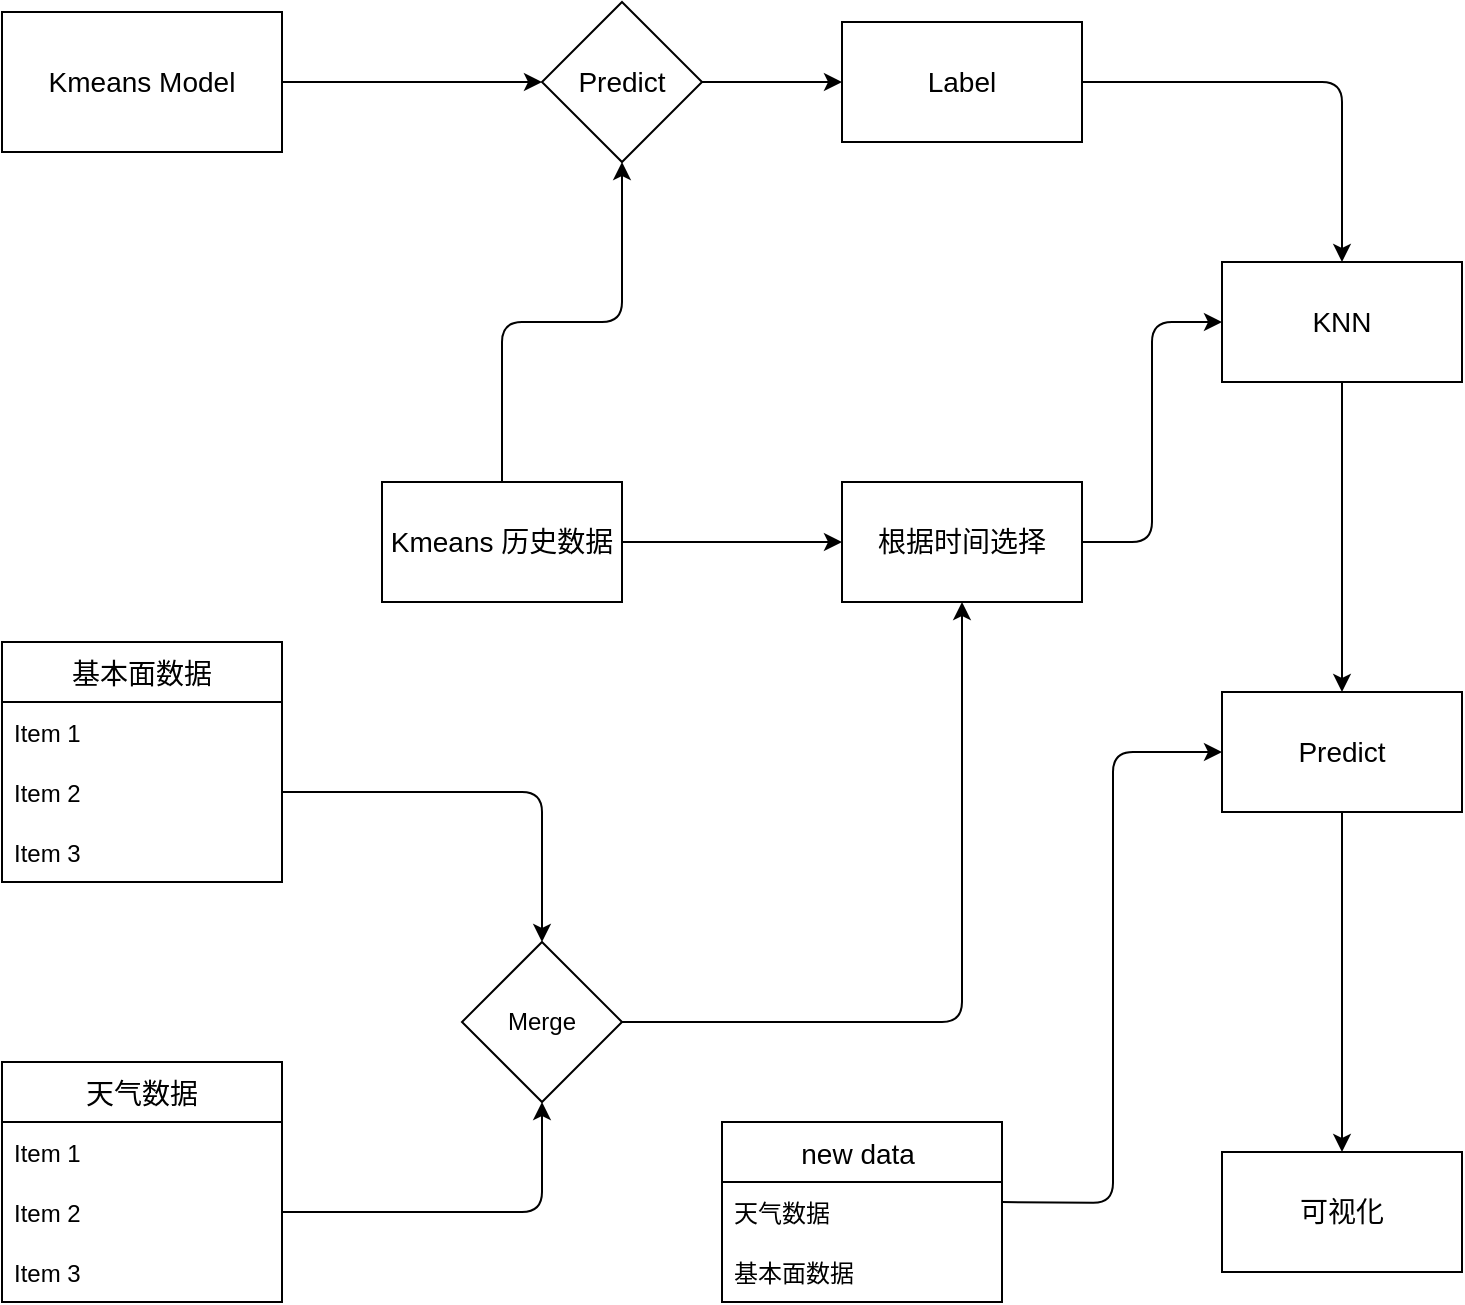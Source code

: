 <mxfile version="16.5.6" type="device"><diagram id="-1ivZ3i1Y8UKcGpYD4Ei" name="第 1 页"><mxGraphModel dx="1550" dy="867" grid="1" gridSize="10" guides="1" tooltips="1" connect="1" arrows="1" fold="1" page="1" pageScale="1" pageWidth="827" pageHeight="1169" math="0" shadow="0"><root><mxCell id="0"/><mxCell id="1" parent="0"/><mxCell id="26" style="edgeStyle=orthogonalEdgeStyle;html=1;entryX=0;entryY=0.5;entryDx=0;entryDy=0;" parent="1" source="2" target="25" edge="1"><mxGeometry relative="1" as="geometry"/></mxCell><mxCell id="2" value="&lt;font style=&quot;font-size: 14px&quot;&gt;Kmeans Model&lt;/font&gt;" style="rounded=0;whiteSpace=wrap;html=1;" parent="1" vertex="1"><mxGeometry x="49" y="275" width="140" height="70" as="geometry"/></mxCell><mxCell id="6" value="基本面数据" style="swimlane;fontStyle=0;childLayout=stackLayout;horizontal=1;startSize=30;horizontalStack=0;resizeParent=1;resizeParentMax=0;resizeLast=0;collapsible=1;marginBottom=0;fontSize=14;" parent="1" vertex="1"><mxGeometry x="49" y="590" width="140" height="120" as="geometry"><mxRectangle x="40" y="560" width="90" height="30" as="alternateBounds"/></mxGeometry></mxCell><mxCell id="7" value="Item 1" style="text;strokeColor=none;fillColor=none;align=left;verticalAlign=middle;spacingLeft=4;spacingRight=4;overflow=hidden;points=[[0,0.5],[1,0.5]];portConstraint=eastwest;rotatable=0;" parent="6" vertex="1"><mxGeometry y="30" width="140" height="30" as="geometry"/></mxCell><mxCell id="8" value="Item 2" style="text;strokeColor=none;fillColor=none;align=left;verticalAlign=middle;spacingLeft=4;spacingRight=4;overflow=hidden;points=[[0,0.5],[1,0.5]];portConstraint=eastwest;rotatable=0;" parent="6" vertex="1"><mxGeometry y="60" width="140" height="30" as="geometry"/></mxCell><mxCell id="9" value="Item 3" style="text;strokeColor=none;fillColor=none;align=left;verticalAlign=middle;spacingLeft=4;spacingRight=4;overflow=hidden;points=[[0,0.5],[1,0.5]];portConstraint=eastwest;rotatable=0;" parent="6" vertex="1"><mxGeometry y="90" width="140" height="30" as="geometry"/></mxCell><mxCell id="10" value="天气数据" style="swimlane;fontStyle=0;childLayout=stackLayout;horizontal=1;startSize=30;horizontalStack=0;resizeParent=1;resizeParentMax=0;resizeLast=0;collapsible=1;marginBottom=0;fontSize=14;" parent="1" vertex="1"><mxGeometry x="49" y="800" width="140" height="120" as="geometry"><mxRectangle x="40" y="770" width="80" height="30" as="alternateBounds"/></mxGeometry></mxCell><mxCell id="11" value="Item 1" style="text;strokeColor=none;fillColor=none;align=left;verticalAlign=middle;spacingLeft=4;spacingRight=4;overflow=hidden;points=[[0,0.5],[1,0.5]];portConstraint=eastwest;rotatable=0;" parent="10" vertex="1"><mxGeometry y="30" width="140" height="30" as="geometry"/></mxCell><mxCell id="12" value="Item 2" style="text;strokeColor=none;fillColor=none;align=left;verticalAlign=middle;spacingLeft=4;spacingRight=4;overflow=hidden;points=[[0,0.5],[1,0.5]];portConstraint=eastwest;rotatable=0;" parent="10" vertex="1"><mxGeometry y="60" width="140" height="30" as="geometry"/></mxCell><mxCell id="13" value="Item 3" style="text;strokeColor=none;fillColor=none;align=left;verticalAlign=middle;spacingLeft=4;spacingRight=4;overflow=hidden;points=[[0,0.5],[1,0.5]];portConstraint=eastwest;rotatable=0;" parent="10" vertex="1"><mxGeometry y="90" width="140" height="30" as="geometry"/></mxCell><mxCell id="33" style="edgeStyle=orthogonalEdgeStyle;html=1;entryX=0.5;entryY=1;entryDx=0;entryDy=0;" parent="1" source="14" target="31" edge="1"><mxGeometry relative="1" as="geometry"/></mxCell><mxCell id="14" value="Merge" style="rhombus;whiteSpace=wrap;html=1;" parent="1" vertex="1"><mxGeometry x="279" y="740" width="80" height="80" as="geometry"/></mxCell><mxCell id="21" style="edgeStyle=orthogonalEdgeStyle;html=1;entryX=0.5;entryY=1;entryDx=0;entryDy=0;" parent="1" source="12" target="14" edge="1"><mxGeometry relative="1" as="geometry"/></mxCell><mxCell id="22" style="edgeStyle=orthogonalEdgeStyle;html=1;entryX=0.5;entryY=0;entryDx=0;entryDy=0;" parent="1" source="8" target="14" edge="1"><mxGeometry relative="1" as="geometry"/></mxCell><mxCell id="32" style="edgeStyle=orthogonalEdgeStyle;html=1;" parent="1" source="24" target="31" edge="1"><mxGeometry relative="1" as="geometry"/></mxCell><mxCell id="35" style="edgeStyle=orthogonalEdgeStyle;html=1;entryX=0.5;entryY=1;entryDx=0;entryDy=0;" parent="1" source="24" target="25" edge="1"><mxGeometry relative="1" as="geometry"/></mxCell><mxCell id="24" value="&lt;font style=&quot;font-size: 14px&quot;&gt;Kmeans 历史数据&lt;/font&gt;" style="rounded=0;whiteSpace=wrap;html=1;" parent="1" vertex="1"><mxGeometry x="239" y="510" width="120" height="60" as="geometry"/></mxCell><mxCell id="37" value="" style="edgeStyle=orthogonalEdgeStyle;html=1;" parent="1" source="25" target="36" edge="1"><mxGeometry relative="1" as="geometry"/></mxCell><mxCell id="25" value="&lt;font style=&quot;font-size: 14px&quot;&gt;Predict&lt;/font&gt;" style="rhombus;whiteSpace=wrap;html=1;" parent="1" vertex="1"><mxGeometry x="319" y="270" width="80" height="80" as="geometry"/></mxCell><mxCell id="41" style="edgeStyle=orthogonalEdgeStyle;html=1;entryX=0;entryY=0.5;entryDx=0;entryDy=0;" parent="1" source="31" target="39" edge="1"><mxGeometry relative="1" as="geometry"/></mxCell><mxCell id="31" value="&lt;font style=&quot;font-size: 14px&quot;&gt;根据时间选择&lt;/font&gt;" style="rounded=0;whiteSpace=wrap;html=1;" parent="1" vertex="1"><mxGeometry x="469" y="510" width="120" height="60" as="geometry"/></mxCell><mxCell id="40" style="edgeStyle=orthogonalEdgeStyle;html=1;entryX=0.5;entryY=0;entryDx=0;entryDy=0;" parent="1" source="36" target="39" edge="1"><mxGeometry relative="1" as="geometry"/></mxCell><mxCell id="36" value="&lt;font style=&quot;font-size: 14px&quot;&gt;Label&lt;/font&gt;" style="rounded=0;whiteSpace=wrap;html=1;" parent="1" vertex="1"><mxGeometry x="469" y="280" width="120" height="60" as="geometry"/></mxCell><mxCell id="44" style="edgeStyle=orthogonalEdgeStyle;html=1;" parent="1" source="39" target="43" edge="1"><mxGeometry relative="1" as="geometry"/></mxCell><mxCell id="39" value="&lt;font style=&quot;font-size: 14px&quot;&gt;KNN&lt;/font&gt;" style="rounded=0;whiteSpace=wrap;html=1;" parent="1" vertex="1"><mxGeometry x="659" y="400" width="120" height="60" as="geometry"/></mxCell><mxCell id="49" style="edgeStyle=orthogonalEdgeStyle;html=1;" parent="1" source="43" target="47" edge="1"><mxGeometry relative="1" as="geometry"/></mxCell><mxCell id="43" value="&lt;font style=&quot;font-size: 14px&quot;&gt;Predict&lt;/font&gt;" style="rounded=0;whiteSpace=wrap;html=1;" parent="1" vertex="1"><mxGeometry x="659" y="615" width="120" height="60" as="geometry"/></mxCell><mxCell id="46" style="edgeStyle=orthogonalEdgeStyle;html=1;entryX=0;entryY=0.5;entryDx=0;entryDy=0;" parent="1" target="43" edge="1"><mxGeometry relative="1" as="geometry"><mxPoint x="549" y="870" as="sourcePoint"/></mxGeometry></mxCell><mxCell id="47" value="&lt;font style=&quot;font-size: 14px&quot;&gt;可视化&lt;/font&gt;" style="rounded=0;whiteSpace=wrap;html=1;" parent="1" vertex="1"><mxGeometry x="659" y="845" width="120" height="60" as="geometry"/></mxCell><mxCell id="50" value="new data " style="swimlane;fontStyle=0;childLayout=stackLayout;horizontal=1;startSize=30;horizontalStack=0;resizeParent=1;resizeParentMax=0;resizeLast=0;collapsible=1;marginBottom=0;fontSize=14;" parent="1" vertex="1"><mxGeometry x="409" y="830" width="140" height="90" as="geometry"/></mxCell><mxCell id="51" value="天气数据" style="text;strokeColor=none;fillColor=none;align=left;verticalAlign=middle;spacingLeft=4;spacingRight=4;overflow=hidden;points=[[0,0.5],[1,0.5]];portConstraint=eastwest;rotatable=0;" parent="50" vertex="1"><mxGeometry y="30" width="140" height="30" as="geometry"/></mxCell><mxCell id="52" value="基本面数据" style="text;strokeColor=none;fillColor=none;align=left;verticalAlign=middle;spacingLeft=4;spacingRight=4;overflow=hidden;points=[[0,0.5],[1,0.5]];portConstraint=eastwest;rotatable=0;" parent="50" vertex="1"><mxGeometry y="60" width="140" height="30" as="geometry"/></mxCell></root></mxGraphModel></diagram></mxfile>